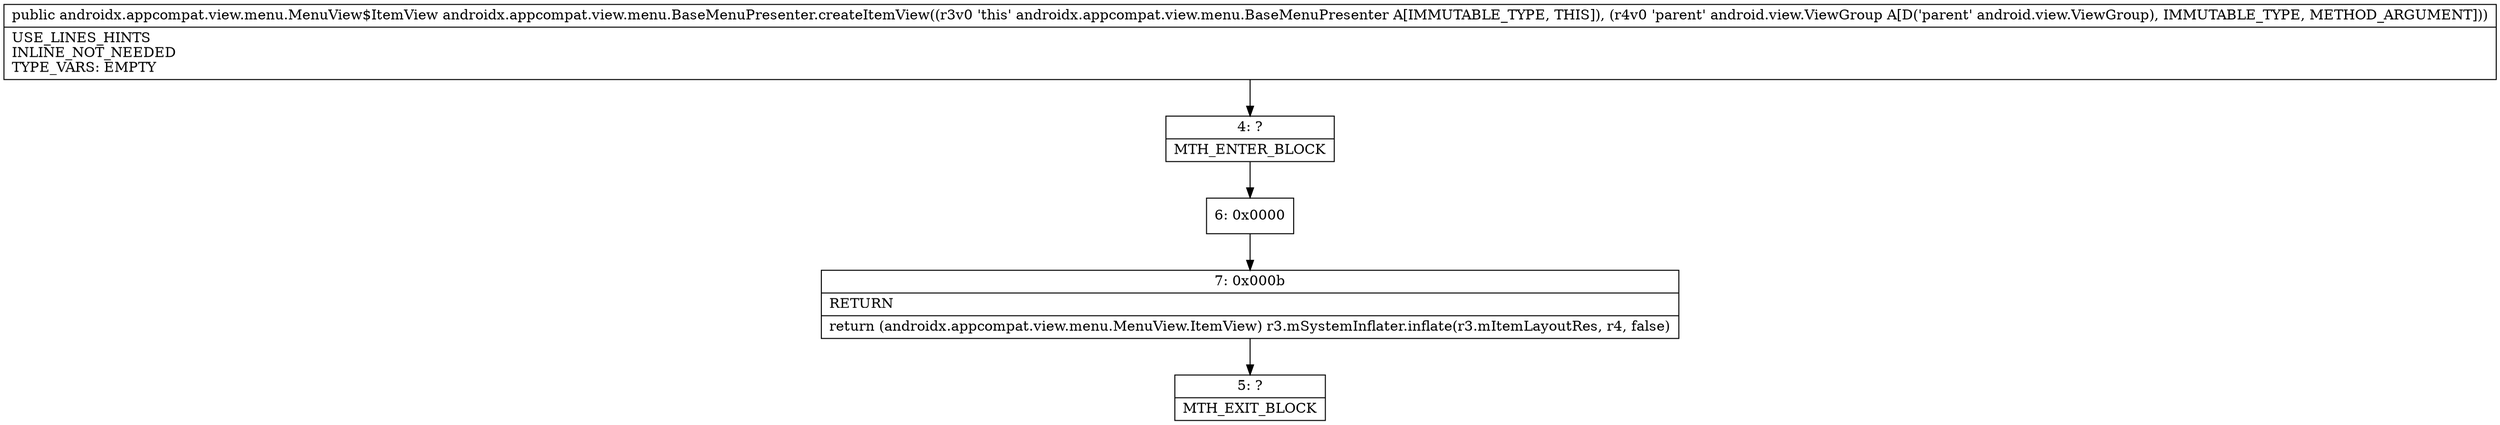 digraph "CFG forandroidx.appcompat.view.menu.BaseMenuPresenter.createItemView(Landroid\/view\/ViewGroup;)Landroidx\/appcompat\/view\/menu\/MenuView$ItemView;" {
Node_4 [shape=record,label="{4\:\ ?|MTH_ENTER_BLOCK\l}"];
Node_6 [shape=record,label="{6\:\ 0x0000}"];
Node_7 [shape=record,label="{7\:\ 0x000b|RETURN\l|return (androidx.appcompat.view.menu.MenuView.ItemView) r3.mSystemInflater.inflate(r3.mItemLayoutRes, r4, false)\l}"];
Node_5 [shape=record,label="{5\:\ ?|MTH_EXIT_BLOCK\l}"];
MethodNode[shape=record,label="{public androidx.appcompat.view.menu.MenuView$ItemView androidx.appcompat.view.menu.BaseMenuPresenter.createItemView((r3v0 'this' androidx.appcompat.view.menu.BaseMenuPresenter A[IMMUTABLE_TYPE, THIS]), (r4v0 'parent' android.view.ViewGroup A[D('parent' android.view.ViewGroup), IMMUTABLE_TYPE, METHOD_ARGUMENT]))  | USE_LINES_HINTS\lINLINE_NOT_NEEDED\lTYPE_VARS: EMPTY\l}"];
MethodNode -> Node_4;Node_4 -> Node_6;
Node_6 -> Node_7;
Node_7 -> Node_5;
}


